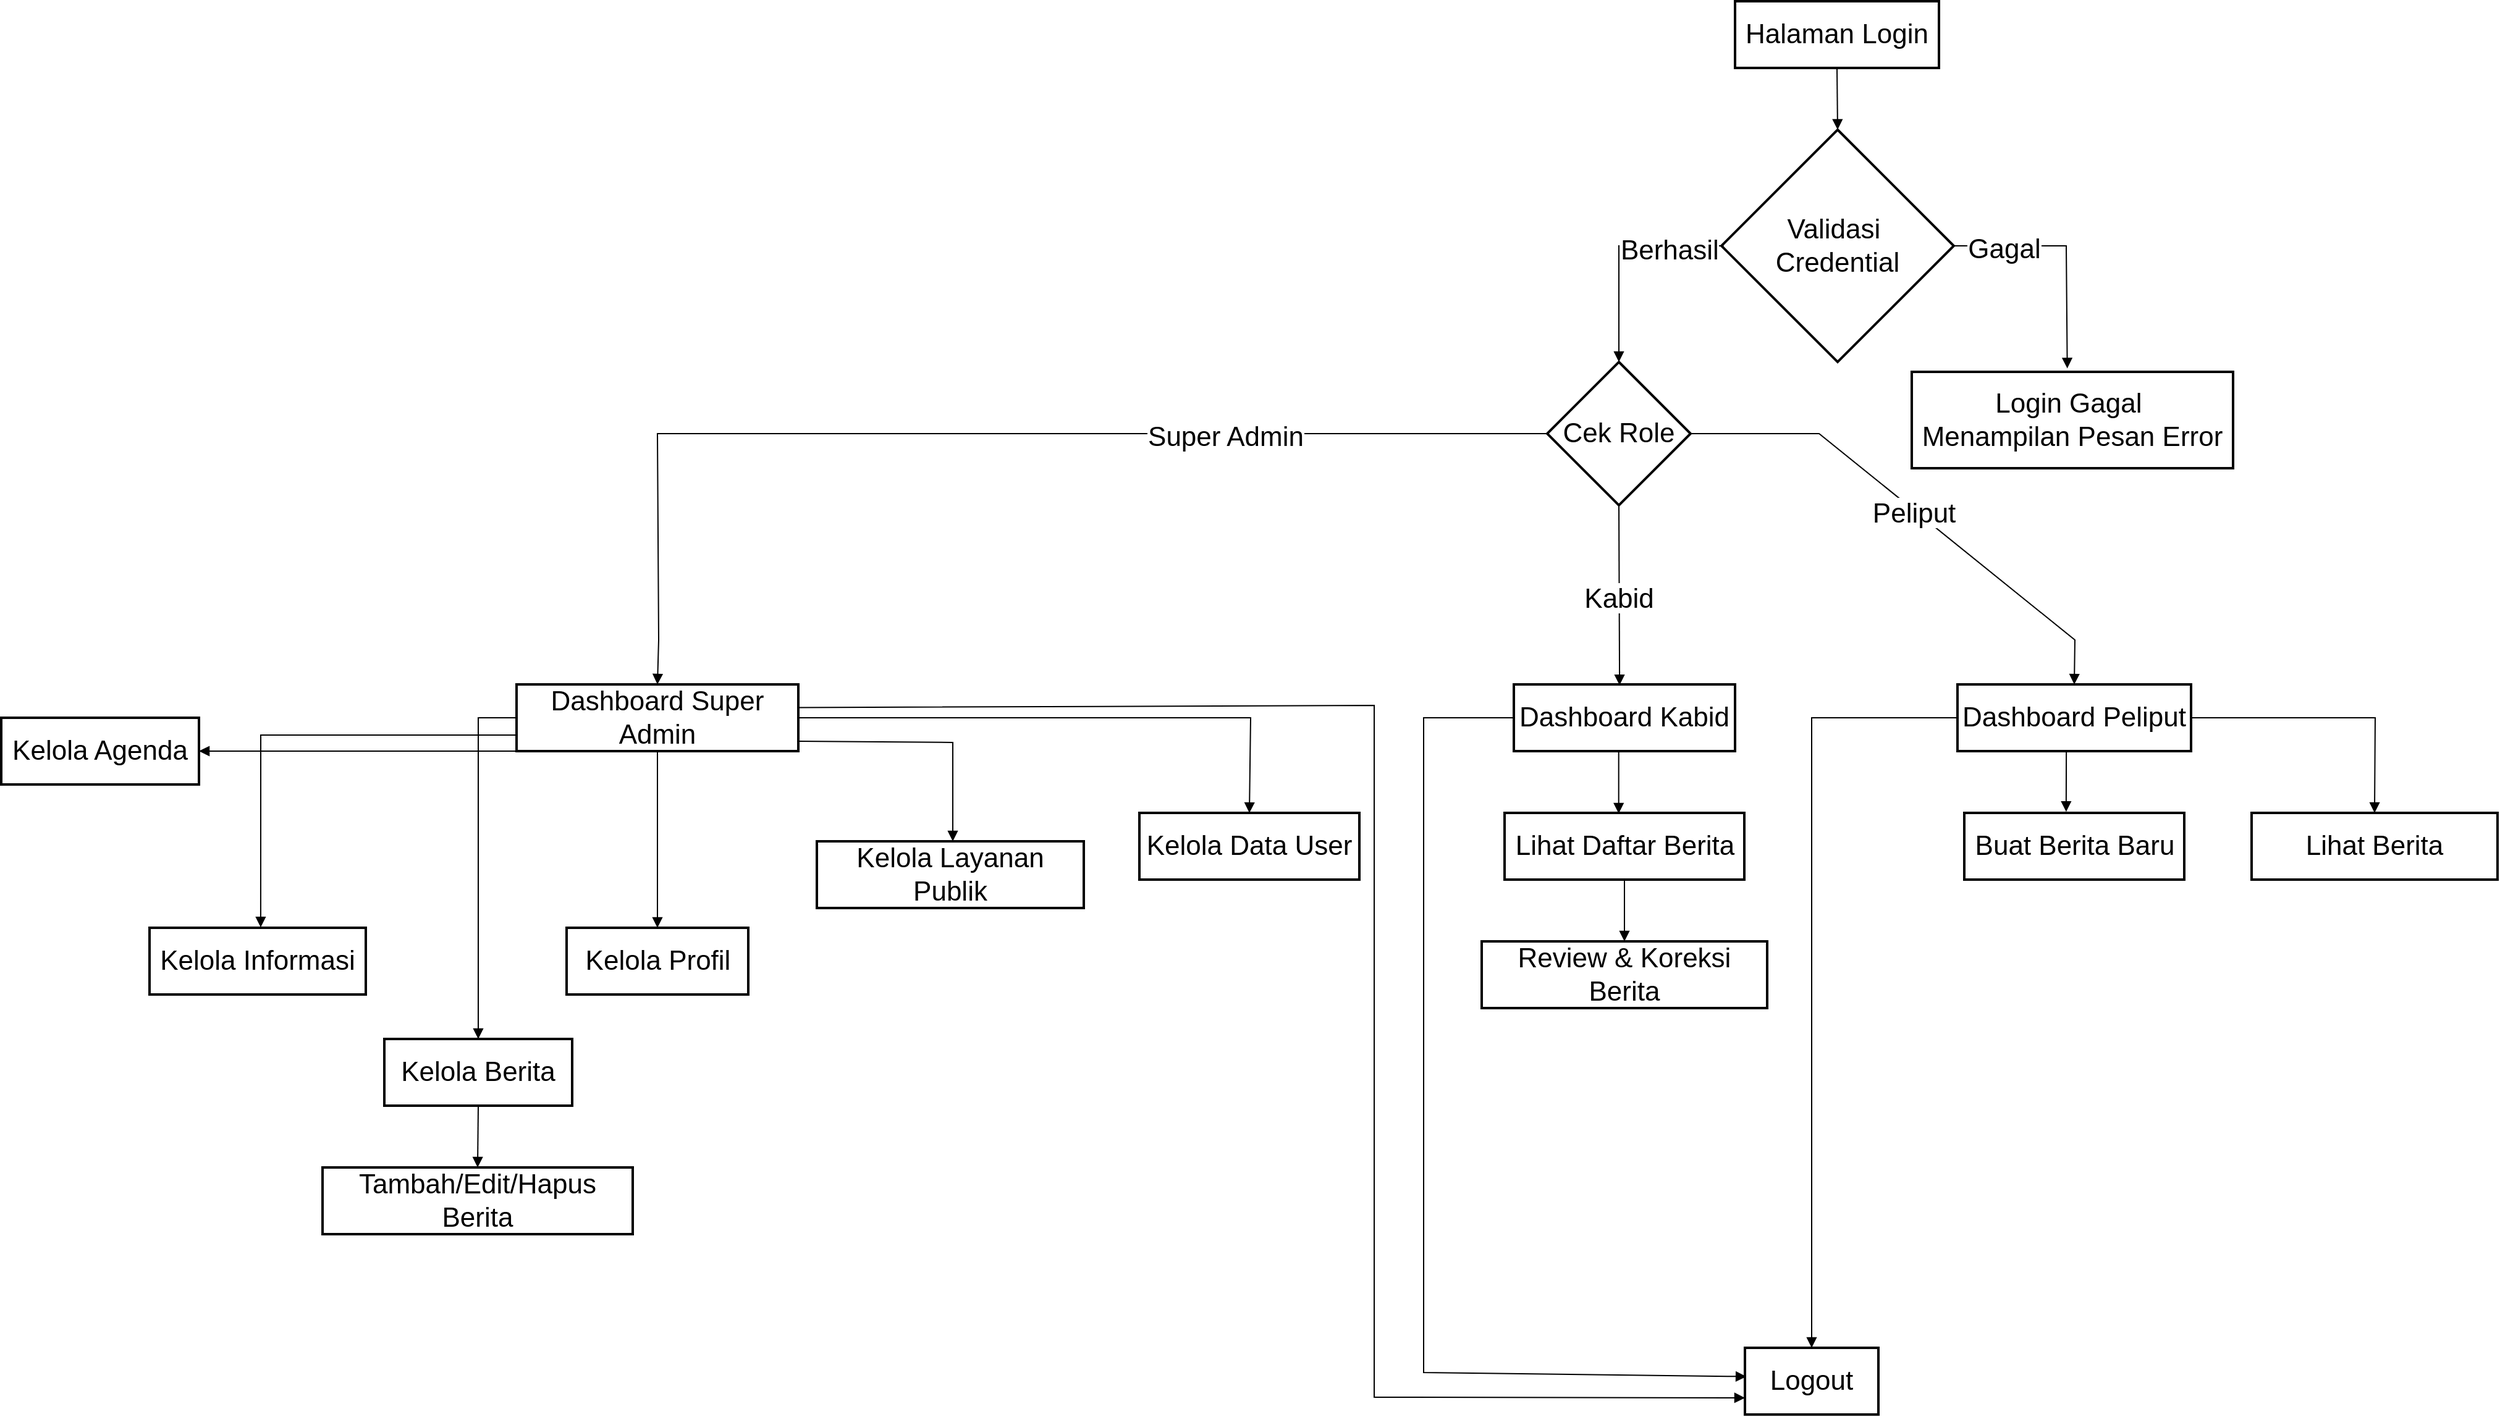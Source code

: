 <mxfile version="28.0.7" pages="2">
  <diagram name="Flowchart Login Website Kota Pariaman" id="ZjnyPUnzgYvCqEHnjcgc">
    <mxGraphModel dx="2365" dy="1408" grid="1" gridSize="10" guides="1" tooltips="1" connect="1" arrows="1" fold="1" page="1" pageScale="1" pageWidth="850" pageHeight="1100" math="0" shadow="0">
      <root>
        <mxCell id="0" />
        <mxCell id="1" parent="0" />
        <mxCell id="N88H89xDmh1QKZXqZNir-2" value="Halaman Login" style="whiteSpace=wrap;strokeWidth=2;fontSize=22;" parent="1" vertex="1">
          <mxGeometry x="1783" y="350" width="165" height="54" as="geometry" />
        </mxCell>
        <mxCell id="N88H89xDmh1QKZXqZNir-3" value="Validasi &#xa;Credential" style="rhombus;strokeWidth=2;whiteSpace=wrap;fontSize=22;" parent="1" vertex="1">
          <mxGeometry x="1772" y="454" width="188" height="188" as="geometry" />
        </mxCell>
        <mxCell id="N88H89xDmh1QKZXqZNir-4" value="Cek Role" style="rhombus;strokeWidth=2;whiteSpace=wrap;fontSize=22;" parent="1" vertex="1">
          <mxGeometry x="1631" y="642" width="116" height="116" as="geometry" />
        </mxCell>
        <mxCell id="N88H89xDmh1QKZXqZNir-5" value="Login Gagal &#xa;Menampilan Pesan Error" style="whiteSpace=wrap;strokeWidth=2;fontSize=22;" parent="1" vertex="1">
          <mxGeometry x="1926" y="650" width="260" height="78" as="geometry" />
        </mxCell>
        <mxCell id="N88H89xDmh1QKZXqZNir-6" value="Dashboard Super Admin" style="whiteSpace=wrap;strokeWidth=2;fontSize=22;" parent="1" vertex="1">
          <mxGeometry x="797" y="903" width="228" height="54" as="geometry" />
        </mxCell>
        <mxCell id="N88H89xDmh1QKZXqZNir-7" value="Dashboard Kabid" style="whiteSpace=wrap;strokeWidth=2;fontSize=22;" parent="1" vertex="1">
          <mxGeometry x="1604" y="903" width="179" height="54" as="geometry" />
        </mxCell>
        <mxCell id="N88H89xDmh1QKZXqZNir-8" value="Dashboard Peliput" style="whiteSpace=wrap;strokeWidth=2;fontSize=22;" parent="1" vertex="1">
          <mxGeometry x="1963" y="903" width="189" height="54" as="geometry" />
        </mxCell>
        <mxCell id="N88H89xDmh1QKZXqZNir-9" value="Kelola Berita" style="whiteSpace=wrap;strokeWidth=2;fontSize=22;" parent="1" vertex="1">
          <mxGeometry x="690" y="1190" width="152" height="54" as="geometry" />
        </mxCell>
        <mxCell id="N88H89xDmh1QKZXqZNir-10" value="Kelola Informasi" style="whiteSpace=wrap;strokeWidth=2;fontSize=22;" parent="1" vertex="1">
          <mxGeometry x="500" y="1100" width="175" height="54" as="geometry" />
        </mxCell>
        <mxCell id="N88H89xDmh1QKZXqZNir-11" value="Kelola Agenda" style="whiteSpace=wrap;strokeWidth=2;fontSize=22;" parent="1" vertex="1">
          <mxGeometry x="380" y="930" width="160" height="54" as="geometry" />
        </mxCell>
        <mxCell id="N88H89xDmh1QKZXqZNir-12" value="Kelola Profil" style="whiteSpace=wrap;strokeWidth=2;fontSize=22;" parent="1" vertex="1">
          <mxGeometry x="837.5" y="1100" width="147" height="54" as="geometry" />
        </mxCell>
        <mxCell id="N88H89xDmh1QKZXqZNir-13" value="Kelola Layanan Publik" style="whiteSpace=wrap;strokeWidth=2;fontSize=22;" parent="1" vertex="1">
          <mxGeometry x="1040" y="1030" width="216" height="54" as="geometry" />
        </mxCell>
        <mxCell id="N88H89xDmh1QKZXqZNir-14" value="Kelola Data User" style="whiteSpace=wrap;strokeWidth=2;fontSize=22;" parent="1" vertex="1">
          <mxGeometry x="1301" y="1007" width="178" height="54" as="geometry" />
        </mxCell>
        <mxCell id="N88H89xDmh1QKZXqZNir-15" value="Tambah/Edit/Hapus Berita" style="whiteSpace=wrap;strokeWidth=2;fontSize=22;" parent="1" vertex="1">
          <mxGeometry x="640" y="1294" width="251" height="54" as="geometry" />
        </mxCell>
        <mxCell id="N88H89xDmh1QKZXqZNir-16" value="Lihat Daftar Berita" style="whiteSpace=wrap;strokeWidth=2;fontSize=22;" parent="1" vertex="1">
          <mxGeometry x="1596.5" y="1007" width="194" height="54" as="geometry" />
        </mxCell>
        <mxCell id="N88H89xDmh1QKZXqZNir-17" value="Review &amp; Koreksi Berita" style="whiteSpace=wrap;strokeWidth=2;fontSize=22;" parent="1" vertex="1">
          <mxGeometry x="1578" y="1111" width="231" height="54" as="geometry" />
        </mxCell>
        <mxCell id="N88H89xDmh1QKZXqZNir-18" value="Buat Berita Baru" style="whiteSpace=wrap;strokeWidth=2;fontSize=22;" parent="1" vertex="1">
          <mxGeometry x="1968.5" y="1007" width="178" height="54" as="geometry" />
        </mxCell>
        <mxCell id="N88H89xDmh1QKZXqZNir-19" value="Lihat Berita" style="whiteSpace=wrap;strokeWidth=2;fontSize=22;" parent="1" vertex="1">
          <mxGeometry x="2201" y="1007" width="199" height="54" as="geometry" />
        </mxCell>
        <mxCell id="N88H89xDmh1QKZXqZNir-20" value="Logout" style="whiteSpace=wrap;strokeWidth=2;fontSize=22;" parent="1" vertex="1">
          <mxGeometry x="1791" y="1440" width="108" height="54" as="geometry" />
        </mxCell>
        <mxCell id="N88H89xDmh1QKZXqZNir-21" value="" style="curved=1;startArrow=none;endArrow=block;exitX=0.5;exitY=1;entryX=0.5;entryY=0;rounded=0;fontSize=22;" parent="1" source="N88H89xDmh1QKZXqZNir-2" target="N88H89xDmh1QKZXqZNir-3" edge="1">
          <mxGeometry relative="1" as="geometry">
            <Array as="points" />
          </mxGeometry>
        </mxCell>
        <mxCell id="N88H89xDmh1QKZXqZNir-22" value="Berhasil" style="curved=0;startArrow=none;endArrow=block;rounded=0;exitX=0.009;exitY=0.5;exitDx=0;exitDy=0;exitPerimeter=0;entryX=0.5;entryY=0;entryDx=0;entryDy=0;fontSize=22;" parent="1" source="N88H89xDmh1QKZXqZNir-3" target="N88H89xDmh1QKZXqZNir-4" edge="1">
          <mxGeometry x="-0.511" y="1" relative="1" as="geometry">
            <Array as="points">
              <mxPoint x="1689" y="548" />
            </Array>
            <mxPoint x="1771" y="550" as="sourcePoint" />
            <mxPoint x="1689" y="640" as="targetPoint" />
            <mxPoint as="offset" />
          </mxGeometry>
        </mxCell>
        <mxCell id="N88H89xDmh1QKZXqZNir-23" value="Gagal" style="curved=0;startArrow=none;endArrow=block;exitX=1;exitY=0.5;entryX=0.484;entryY=-0.036;rounded=0;exitDx=0;exitDy=0;entryDx=0;entryDy=0;entryPerimeter=0;fontSize=22;" parent="1" source="N88H89xDmh1QKZXqZNir-3" target="N88H89xDmh1QKZXqZNir-5" edge="1">
          <mxGeometry x="-0.569" relative="1" as="geometry">
            <Array as="points">
              <mxPoint x="2051" y="548" />
            </Array>
            <mxPoint as="offset" />
          </mxGeometry>
        </mxCell>
        <mxCell id="N88H89xDmh1QKZXqZNir-24" value="Super Admin" style="curved=0;startArrow=none;endArrow=block;exitX=0;exitY=0.5;entryX=0.5;entryY=0;rounded=0;exitDx=0;exitDy=0;fontSize=22;" parent="1" source="N88H89xDmh1QKZXqZNir-4" target="N88H89xDmh1QKZXqZNir-6" edge="1">
          <mxGeometry x="-0.437" relative="1" as="geometry">
            <Array as="points">
              <mxPoint x="911" y="700" />
              <mxPoint x="912" y="867" />
            </Array>
            <mxPoint as="offset" />
          </mxGeometry>
        </mxCell>
        <mxCell id="N88H89xDmh1QKZXqZNir-25" value="Kabid" style="curved=0;startArrow=none;endArrow=block;exitX=0.5;exitY=1;entryX=0.478;entryY=0.011;rounded=0;exitDx=0;exitDy=0;entryDx=0;entryDy=0;entryPerimeter=0;fontSize=22;" parent="1" source="N88H89xDmh1QKZXqZNir-4" target="N88H89xDmh1QKZXqZNir-7" edge="1">
          <mxGeometry relative="1" as="geometry">
            <Array as="points" />
          </mxGeometry>
        </mxCell>
        <mxCell id="N88H89xDmh1QKZXqZNir-26" value="Peliput" style="curved=0;startArrow=none;endArrow=block;exitX=1;exitY=0.5;entryX=0.5;entryY=0;rounded=0;exitDx=0;exitDy=0;fontSize=22;" parent="1" source="N88H89xDmh1QKZXqZNir-4" target="N88H89xDmh1QKZXqZNir-8" edge="1">
          <mxGeometry relative="1" as="geometry">
            <Array as="points">
              <mxPoint x="1851" y="700" />
              <mxPoint x="2058" y="867" />
            </Array>
          </mxGeometry>
        </mxCell>
        <mxCell id="N88H89xDmh1QKZXqZNir-27" value="" style="curved=0;startArrow=none;endArrow=block;exitX=0;exitY=0.5;entryX=0.5;entryY=0;rounded=0;exitDx=0;exitDy=0;fontSize=22;" parent="1" source="N88H89xDmh1QKZXqZNir-6" target="N88H89xDmh1QKZXqZNir-9" edge="1">
          <mxGeometry relative="1" as="geometry">
            <Array as="points">
              <mxPoint x="766" y="930" />
              <mxPoint x="766" y="1070" />
            </Array>
          </mxGeometry>
        </mxCell>
        <mxCell id="N88H89xDmh1QKZXqZNir-28" value="" style="curved=0;startArrow=none;endArrow=block;exitX=0;exitY=0.76;entryX=0.514;entryY=-0.007;rounded=0;entryDx=0;entryDy=0;entryPerimeter=0;fontSize=22;" parent="1" source="N88H89xDmh1QKZXqZNir-6" target="N88H89xDmh1QKZXqZNir-10" edge="1">
          <mxGeometry relative="1" as="geometry">
            <Array as="points">
              <mxPoint x="590" y="944" />
            </Array>
          </mxGeometry>
        </mxCell>
        <mxCell id="N88H89xDmh1QKZXqZNir-29" value="" style="curved=0;startArrow=none;endArrow=block;exitX=0;exitY=1;entryX=1;entryY=0.5;rounded=0;exitDx=0;exitDy=0;entryDx=0;entryDy=0;fontSize=22;" parent="1" source="N88H89xDmh1QKZXqZNir-6" target="N88H89xDmh1QKZXqZNir-11" edge="1">
          <mxGeometry relative="1" as="geometry">
            <Array as="points" />
          </mxGeometry>
        </mxCell>
        <mxCell id="N88H89xDmh1QKZXqZNir-30" value="" style="curved=1;startArrow=none;endArrow=block;exitX=0.5;exitY=1;entryX=0.5;entryY=0;rounded=0;fontSize=22;" parent="1" source="N88H89xDmh1QKZXqZNir-6" target="N88H89xDmh1QKZXqZNir-12" edge="1">
          <mxGeometry relative="1" as="geometry">
            <Array as="points" />
          </mxGeometry>
        </mxCell>
        <mxCell id="N88H89xDmh1QKZXqZNir-31" value="" style="curved=0;startArrow=none;endArrow=block;rounded=0;exitX=1.001;exitY=0.851;exitDx=0;exitDy=0;exitPerimeter=0;fontSize=22;" parent="1" source="N88H89xDmh1QKZXqZNir-6" edge="1">
          <mxGeometry relative="1" as="geometry">
            <Array as="points">
              <mxPoint x="1150" y="950" />
            </Array>
            <mxPoint x="1031" y="950" as="sourcePoint" />
            <mxPoint x="1150" y="1030" as="targetPoint" />
          </mxGeometry>
        </mxCell>
        <mxCell id="N88H89xDmh1QKZXqZNir-32" value="" style="curved=0;startArrow=none;endArrow=block;exitX=1;exitY=0.5;entryX=0.5;entryY=0;rounded=0;exitDx=0;exitDy=0;fontSize=22;" parent="1" source="N88H89xDmh1QKZXqZNir-6" target="N88H89xDmh1QKZXqZNir-14" edge="1">
          <mxGeometry relative="1" as="geometry">
            <Array as="points">
              <mxPoint x="1391" y="930" />
            </Array>
          </mxGeometry>
        </mxCell>
        <mxCell id="N88H89xDmh1QKZXqZNir-33" value="" style="curved=1;startArrow=none;endArrow=block;exitX=0.5;exitY=1;entryX=0.5;entryY=0;rounded=0;fontSize=22;" parent="1" source="N88H89xDmh1QKZXqZNir-9" target="N88H89xDmh1QKZXqZNir-15" edge="1">
          <mxGeometry relative="1" as="geometry">
            <Array as="points" />
          </mxGeometry>
        </mxCell>
        <mxCell id="N88H89xDmh1QKZXqZNir-35" value="" style="curved=1;startArrow=none;endArrow=block;exitX=0.5;exitY=1;entryX=0.5;entryY=0;rounded=0;fontSize=22;" parent="1" source="N88H89xDmh1QKZXqZNir-16" target="N88H89xDmh1QKZXqZNir-17" edge="1">
          <mxGeometry relative="1" as="geometry">
            <Array as="points" />
          </mxGeometry>
        </mxCell>
        <mxCell id="N88H89xDmh1QKZXqZNir-36" value="" style="curved=0;startArrow=none;endArrow=block;exitX=0.466;exitY=0.998;entryX=0.463;entryY=-0.017;rounded=0;exitDx=0;exitDy=0;entryDx=0;entryDy=0;exitPerimeter=0;entryPerimeter=0;fontSize=22;" parent="1" source="N88H89xDmh1QKZXqZNir-8" target="N88H89xDmh1QKZXqZNir-18" edge="1">
          <mxGeometry relative="1" as="geometry">
            <Array as="points">
              <mxPoint x="2051" y="980" />
            </Array>
          </mxGeometry>
        </mxCell>
        <mxCell id="N88H89xDmh1QKZXqZNir-37" value="" style="curved=0;startArrow=none;endArrow=block;exitX=1;exitY=0.5;entryX=0.5;entryY=0;rounded=0;exitDx=0;exitDy=0;entryDx=0;entryDy=0;fontSize=22;" parent="1" source="N88H89xDmh1QKZXqZNir-8" target="N88H89xDmh1QKZXqZNir-19" edge="1">
          <mxGeometry relative="1" as="geometry">
            <Array as="points">
              <mxPoint x="2301" y="930" />
            </Array>
          </mxGeometry>
        </mxCell>
        <mxCell id="N88H89xDmh1QKZXqZNir-38" value="" style="curved=0;startArrow=none;endArrow=block;exitX=1.004;exitY=0.347;entryX=0;entryY=0.75;rounded=0;exitDx=0;exitDy=0;exitPerimeter=0;entryDx=0;entryDy=0;fontSize=22;" parent="1" source="N88H89xDmh1QKZXqZNir-6" target="N88H89xDmh1QKZXqZNir-20" edge="1">
          <mxGeometry relative="1" as="geometry">
            <Array as="points">
              <mxPoint x="1491" y="920" />
              <mxPoint x="1491" y="1480" />
            </Array>
          </mxGeometry>
        </mxCell>
        <mxCell id="N88H89xDmh1QKZXqZNir-39" value="" style="curved=0;startArrow=none;endArrow=block;exitX=0;exitY=0.5;entryX=0.01;entryY=0.431;rounded=0;exitDx=0;exitDy=0;entryDx=0;entryDy=0;entryPerimeter=0;fontSize=22;" parent="1" source="N88H89xDmh1QKZXqZNir-7" target="N88H89xDmh1QKZXqZNir-20" edge="1">
          <mxGeometry relative="1" as="geometry">
            <Array as="points">
              <mxPoint x="1531" y="930" />
              <mxPoint x="1531" y="1460" />
            </Array>
          </mxGeometry>
        </mxCell>
        <mxCell id="N88H89xDmh1QKZXqZNir-40" value="" style="curved=0;startArrow=none;endArrow=block;exitX=0;exitY=0.5;rounded=0;exitDx=0;exitDy=0;entryX=0.5;entryY=0;entryDx=0;entryDy=0;fontSize=22;" parent="1" source="N88H89xDmh1QKZXqZNir-8" target="N88H89xDmh1QKZXqZNir-20" edge="1">
          <mxGeometry relative="1" as="geometry">
            <Array as="points">
              <mxPoint x="1845" y="930" />
            </Array>
            <mxPoint x="1911" y="1470" as="targetPoint" />
          </mxGeometry>
        </mxCell>
        <mxCell id="N88H89xDmh1QKZXqZNir-45" value="" style="curved=0;startArrow=none;endArrow=block;exitX=0.474;exitY=0.992;entryX=0.476;entryY=0.009;rounded=0;exitDx=0;exitDy=0;entryDx=0;entryDy=0;exitPerimeter=0;entryPerimeter=0;fontSize=22;" parent="1" source="N88H89xDmh1QKZXqZNir-7" target="N88H89xDmh1QKZXqZNir-16" edge="1">
          <mxGeometry relative="1" as="geometry">
            <Array as="points">
              <mxPoint x="1688.85" y="981" />
            </Array>
            <mxPoint x="1688.85" y="958" as="sourcePoint" />
            <mxPoint x="1688.85" y="1007" as="targetPoint" />
          </mxGeometry>
        </mxCell>
      </root>
    </mxGraphModel>
  </diagram>
  <diagram id="9e3DYPdGDDU-ezhMLvK0" name="Page-2">
    <mxGraphModel dx="1892" dy="1126" grid="1" gridSize="10" guides="1" tooltips="1" connect="1" arrows="1" fold="1" page="1" pageScale="1" pageWidth="850" pageHeight="1100" math="0" shadow="0">
      <root>
        <mxCell id="0" />
        <mxCell id="1" parent="0" />
        <mxCell id="wg-dXoOTg9-kNRV87Fei-1" value="SuperAdmin" style="whiteSpace=wrap;strokeWidth=2;" vertex="1" parent="1">
          <mxGeometry x="432" y="20" width="145" height="54" as="geometry" />
        </mxCell>
        <mxCell id="wg-dXoOTg9-kNRV87Fei-2" value="Login" style="whiteSpace=wrap;strokeWidth=2;" vertex="1" parent="1">
          <mxGeometry x="20" y="124" width="98" height="54" as="geometry" />
        </mxCell>
        <mxCell id="wg-dXoOTg9-kNRV87Fei-3" value="Kelola Data Berita" style="whiteSpace=wrap;strokeWidth=2;" vertex="1" parent="1">
          <mxGeometry x="168" y="124" width="190" height="54" as="geometry" />
        </mxCell>
        <mxCell id="wg-dXoOTg9-kNRV87Fei-4" value="Kelola Data Pengguna" style="whiteSpace=wrap;strokeWidth=2;" vertex="1" parent="1">
          <mxGeometry x="408" y="124" width="214" height="54" as="geometry" />
        </mxCell>
        <mxCell id="wg-dXoOTg9-kNRV87Fei-5" value="Lihat Laporan Aktivitas" style="whiteSpace=wrap;strokeWidth=2;" vertex="1" parent="1">
          <mxGeometry x="672" y="124" width="224" height="54" as="geometry" />
        </mxCell>
        <mxCell id="wg-dXoOTg9-kNRV87Fei-6" value="Logout" style="whiteSpace=wrap;strokeWidth=2;" vertex="1" parent="1">
          <mxGeometry x="946" y="124" width="108" height="54" as="geometry" />
        </mxCell>
        <mxCell id="wg-dXoOTg9-kNRV87Fei-7" value="Kabid" style="whiteSpace=wrap;strokeWidth=2;" vertex="1" parent="1">
          <mxGeometry x="822" y="20" width="100" height="54" as="geometry" />
        </mxCell>
        <mxCell id="wg-dXoOTg9-kNRV87Fei-8" value="Peliput" style="whiteSpace=wrap;strokeWidth=2;" vertex="1" parent="1">
          <mxGeometry x="1112" y="20" width="110" height="54" as="geometry" />
        </mxCell>
        <mxCell id="wg-dXoOTg9-kNRV87Fei-9" value="Input Berita" style="whiteSpace=wrap;strokeWidth=2;" vertex="1" parent="1">
          <mxGeometry x="1105" y="124" width="145" height="54" as="geometry" />
        </mxCell>
        <mxCell id="wg-dXoOTg9-kNRV87Fei-10" value="Edit Berita Sendiri" style="whiteSpace=wrap;strokeWidth=2;" vertex="1" parent="1">
          <mxGeometry x="1300" y="124" width="191" height="54" as="geometry" />
        </mxCell>
        <mxCell id="wg-dXoOTg9-kNRV87Fei-11" value="Hapus Berita Sendiri" style="whiteSpace=wrap;strokeWidth=2;" vertex="1" parent="1">
          <mxGeometry x="1541" y="124" width="205" height="54" as="geometry" />
        </mxCell>
        <mxCell id="wg-dXoOTg9-kNRV87Fei-12" value="" style="curved=1;startArrow=none;endArrow=block;exitX=0;exitY=0.65;entryX=0.39;entryY=0;rounded=0;" edge="1" parent="1" source="wg-dXoOTg9-kNRV87Fei-1" target="wg-dXoOTg9-kNRV87Fei-2">
          <mxGeometry relative="1" as="geometry">
            <Array as="points">
              <mxPoint x="49" y="99" />
            </Array>
          </mxGeometry>
        </mxCell>
        <mxCell id="wg-dXoOTg9-kNRV87Fei-13" value="" style="curved=1;startArrow=none;endArrow=block;exitX=0;exitY=0.71;entryX=0.26;entryY=0;rounded=0;" edge="1" parent="1" source="wg-dXoOTg9-kNRV87Fei-1" target="wg-dXoOTg9-kNRV87Fei-3">
          <mxGeometry relative="1" as="geometry">
            <Array as="points">
              <mxPoint x="176" y="99" />
            </Array>
          </mxGeometry>
        </mxCell>
        <mxCell id="wg-dXoOTg9-kNRV87Fei-14" value="" style="curved=1;startArrow=none;endArrow=block;exitX=0.54;exitY=1;entryX=0.5;entryY=0;rounded=0;" edge="1" parent="1" source="wg-dXoOTg9-kNRV87Fei-1" target="wg-dXoOTg9-kNRV87Fei-4">
          <mxGeometry relative="1" as="geometry">
            <Array as="points">
              <mxPoint x="515" y="99" />
            </Array>
          </mxGeometry>
        </mxCell>
        <mxCell id="wg-dXoOTg9-kNRV87Fei-15" value="" style="curved=1;startArrow=none;endArrow=block;exitX=1;exitY=0.98;entryX=0.19;entryY=0;rounded=0;" edge="1" parent="1" source="wg-dXoOTg9-kNRV87Fei-1" target="wg-dXoOTg9-kNRV87Fei-5">
          <mxGeometry relative="1" as="geometry">
            <Array as="points">
              <mxPoint x="649" y="99" />
            </Array>
          </mxGeometry>
        </mxCell>
        <mxCell id="wg-dXoOTg9-kNRV87Fei-16" value="" style="curved=1;startArrow=none;endArrow=block;exitX=1;exitY=0.68;entryX=0;entryY=0.02;rounded=0;" edge="1" parent="1" source="wg-dXoOTg9-kNRV87Fei-1" target="wg-dXoOTg9-kNRV87Fei-6">
          <mxGeometry relative="1" as="geometry">
            <Array as="points">
              <mxPoint x="892" y="99" />
            </Array>
          </mxGeometry>
        </mxCell>
        <mxCell id="wg-dXoOTg9-kNRV87Fei-17" value="" style="curved=1;startArrow=none;endArrow=block;exitX=0;exitY=0.57;entryX=0.85;entryY=0;rounded=0;" edge="1" parent="1" source="wg-dXoOTg9-kNRV87Fei-7" target="wg-dXoOTg9-kNRV87Fei-2">
          <mxGeometry relative="1" as="geometry">
            <Array as="points">
              <mxPoint x="136" y="99" />
            </Array>
          </mxGeometry>
        </mxCell>
        <mxCell id="wg-dXoOTg9-kNRV87Fei-18" value="" style="curved=1;startArrow=none;endArrow=block;exitX=0;exitY=0.6;entryX=0.79;entryY=0;rounded=0;" edge="1" parent="1" source="wg-dXoOTg9-kNRV87Fei-7" target="wg-dXoOTg9-kNRV87Fei-3">
          <mxGeometry relative="1" as="geometry">
            <Array as="points">
              <mxPoint x="369" y="99" />
            </Array>
          </mxGeometry>
        </mxCell>
        <mxCell id="wg-dXoOTg9-kNRV87Fei-19" value="" style="curved=1;startArrow=none;endArrow=block;exitX=0.5;exitY=1;entryX=0.7;entryY=0;rounded=0;" edge="1" parent="1" source="wg-dXoOTg9-kNRV87Fei-7" target="wg-dXoOTg9-kNRV87Fei-5">
          <mxGeometry relative="1" as="geometry">
            <Array as="points">
              <mxPoint x="872" y="99" />
            </Array>
          </mxGeometry>
        </mxCell>
        <mxCell id="wg-dXoOTg9-kNRV87Fei-20" value="" style="curved=1;startArrow=none;endArrow=block;exitX=1;exitY=0.76;entryX=0.78;entryY=0;rounded=0;" edge="1" parent="1" source="wg-dXoOTg9-kNRV87Fei-7" target="wg-dXoOTg9-kNRV87Fei-6">
          <mxGeometry relative="1" as="geometry">
            <Array as="points">
              <mxPoint x="1059" y="99" />
            </Array>
          </mxGeometry>
        </mxCell>
        <mxCell id="wg-dXoOTg9-kNRV87Fei-21" value="" style="curved=1;startArrow=none;endArrow=block;exitX=0;exitY=0.55;entryX=0.96;entryY=0;rounded=0;" edge="1" parent="1" source="wg-dXoOTg9-kNRV87Fei-8" target="wg-dXoOTg9-kNRV87Fei-2">
          <mxGeometry relative="1" as="geometry">
            <Array as="points">
              <mxPoint x="156" y="99" />
            </Array>
          </mxGeometry>
        </mxCell>
        <mxCell id="wg-dXoOTg9-kNRV87Fei-22" value="" style="curved=1;startArrow=none;endArrow=block;exitX=0.55;exitY=1;entryX=0.5;entryY=0;rounded=0;" edge="1" parent="1" source="wg-dXoOTg9-kNRV87Fei-8" target="wg-dXoOTg9-kNRV87Fei-9">
          <mxGeometry relative="1" as="geometry">
            <Array as="points">
              <mxPoint x="1177" y="99" />
            </Array>
          </mxGeometry>
        </mxCell>
        <mxCell id="wg-dXoOTg9-kNRV87Fei-23" value="" style="curved=1;startArrow=none;endArrow=block;exitX=1;exitY=0.73;entryX=0.5;entryY=0;rounded=0;" edge="1" parent="1" source="wg-dXoOTg9-kNRV87Fei-8" target="wg-dXoOTg9-kNRV87Fei-10">
          <mxGeometry relative="1" as="geometry">
            <Array as="points">
              <mxPoint x="1395" y="99" />
            </Array>
          </mxGeometry>
        </mxCell>
        <mxCell id="wg-dXoOTg9-kNRV87Fei-24" value="" style="curved=1;startArrow=none;endArrow=block;exitX=1;exitY=0.61;entryX=0.5;entryY=0;rounded=0;" edge="1" parent="1" source="wg-dXoOTg9-kNRV87Fei-8" target="wg-dXoOTg9-kNRV87Fei-11">
          <mxGeometry relative="1" as="geometry">
            <Array as="points">
              <mxPoint x="1643" y="99" />
            </Array>
          </mxGeometry>
        </mxCell>
        <mxCell id="wg-dXoOTg9-kNRV87Fei-25" value="" style="curved=1;startArrow=none;endArrow=block;exitX=0.09;exitY=1;entryX=0.88;entryY=0;rounded=0;" edge="1" parent="1" source="wg-dXoOTg9-kNRV87Fei-8" target="wg-dXoOTg9-kNRV87Fei-6">
          <mxGeometry relative="1" as="geometry">
            <Array as="points">
              <mxPoint x="1079" y="99" />
            </Array>
          </mxGeometry>
        </mxCell>
      </root>
    </mxGraphModel>
  </diagram>
</mxfile>
